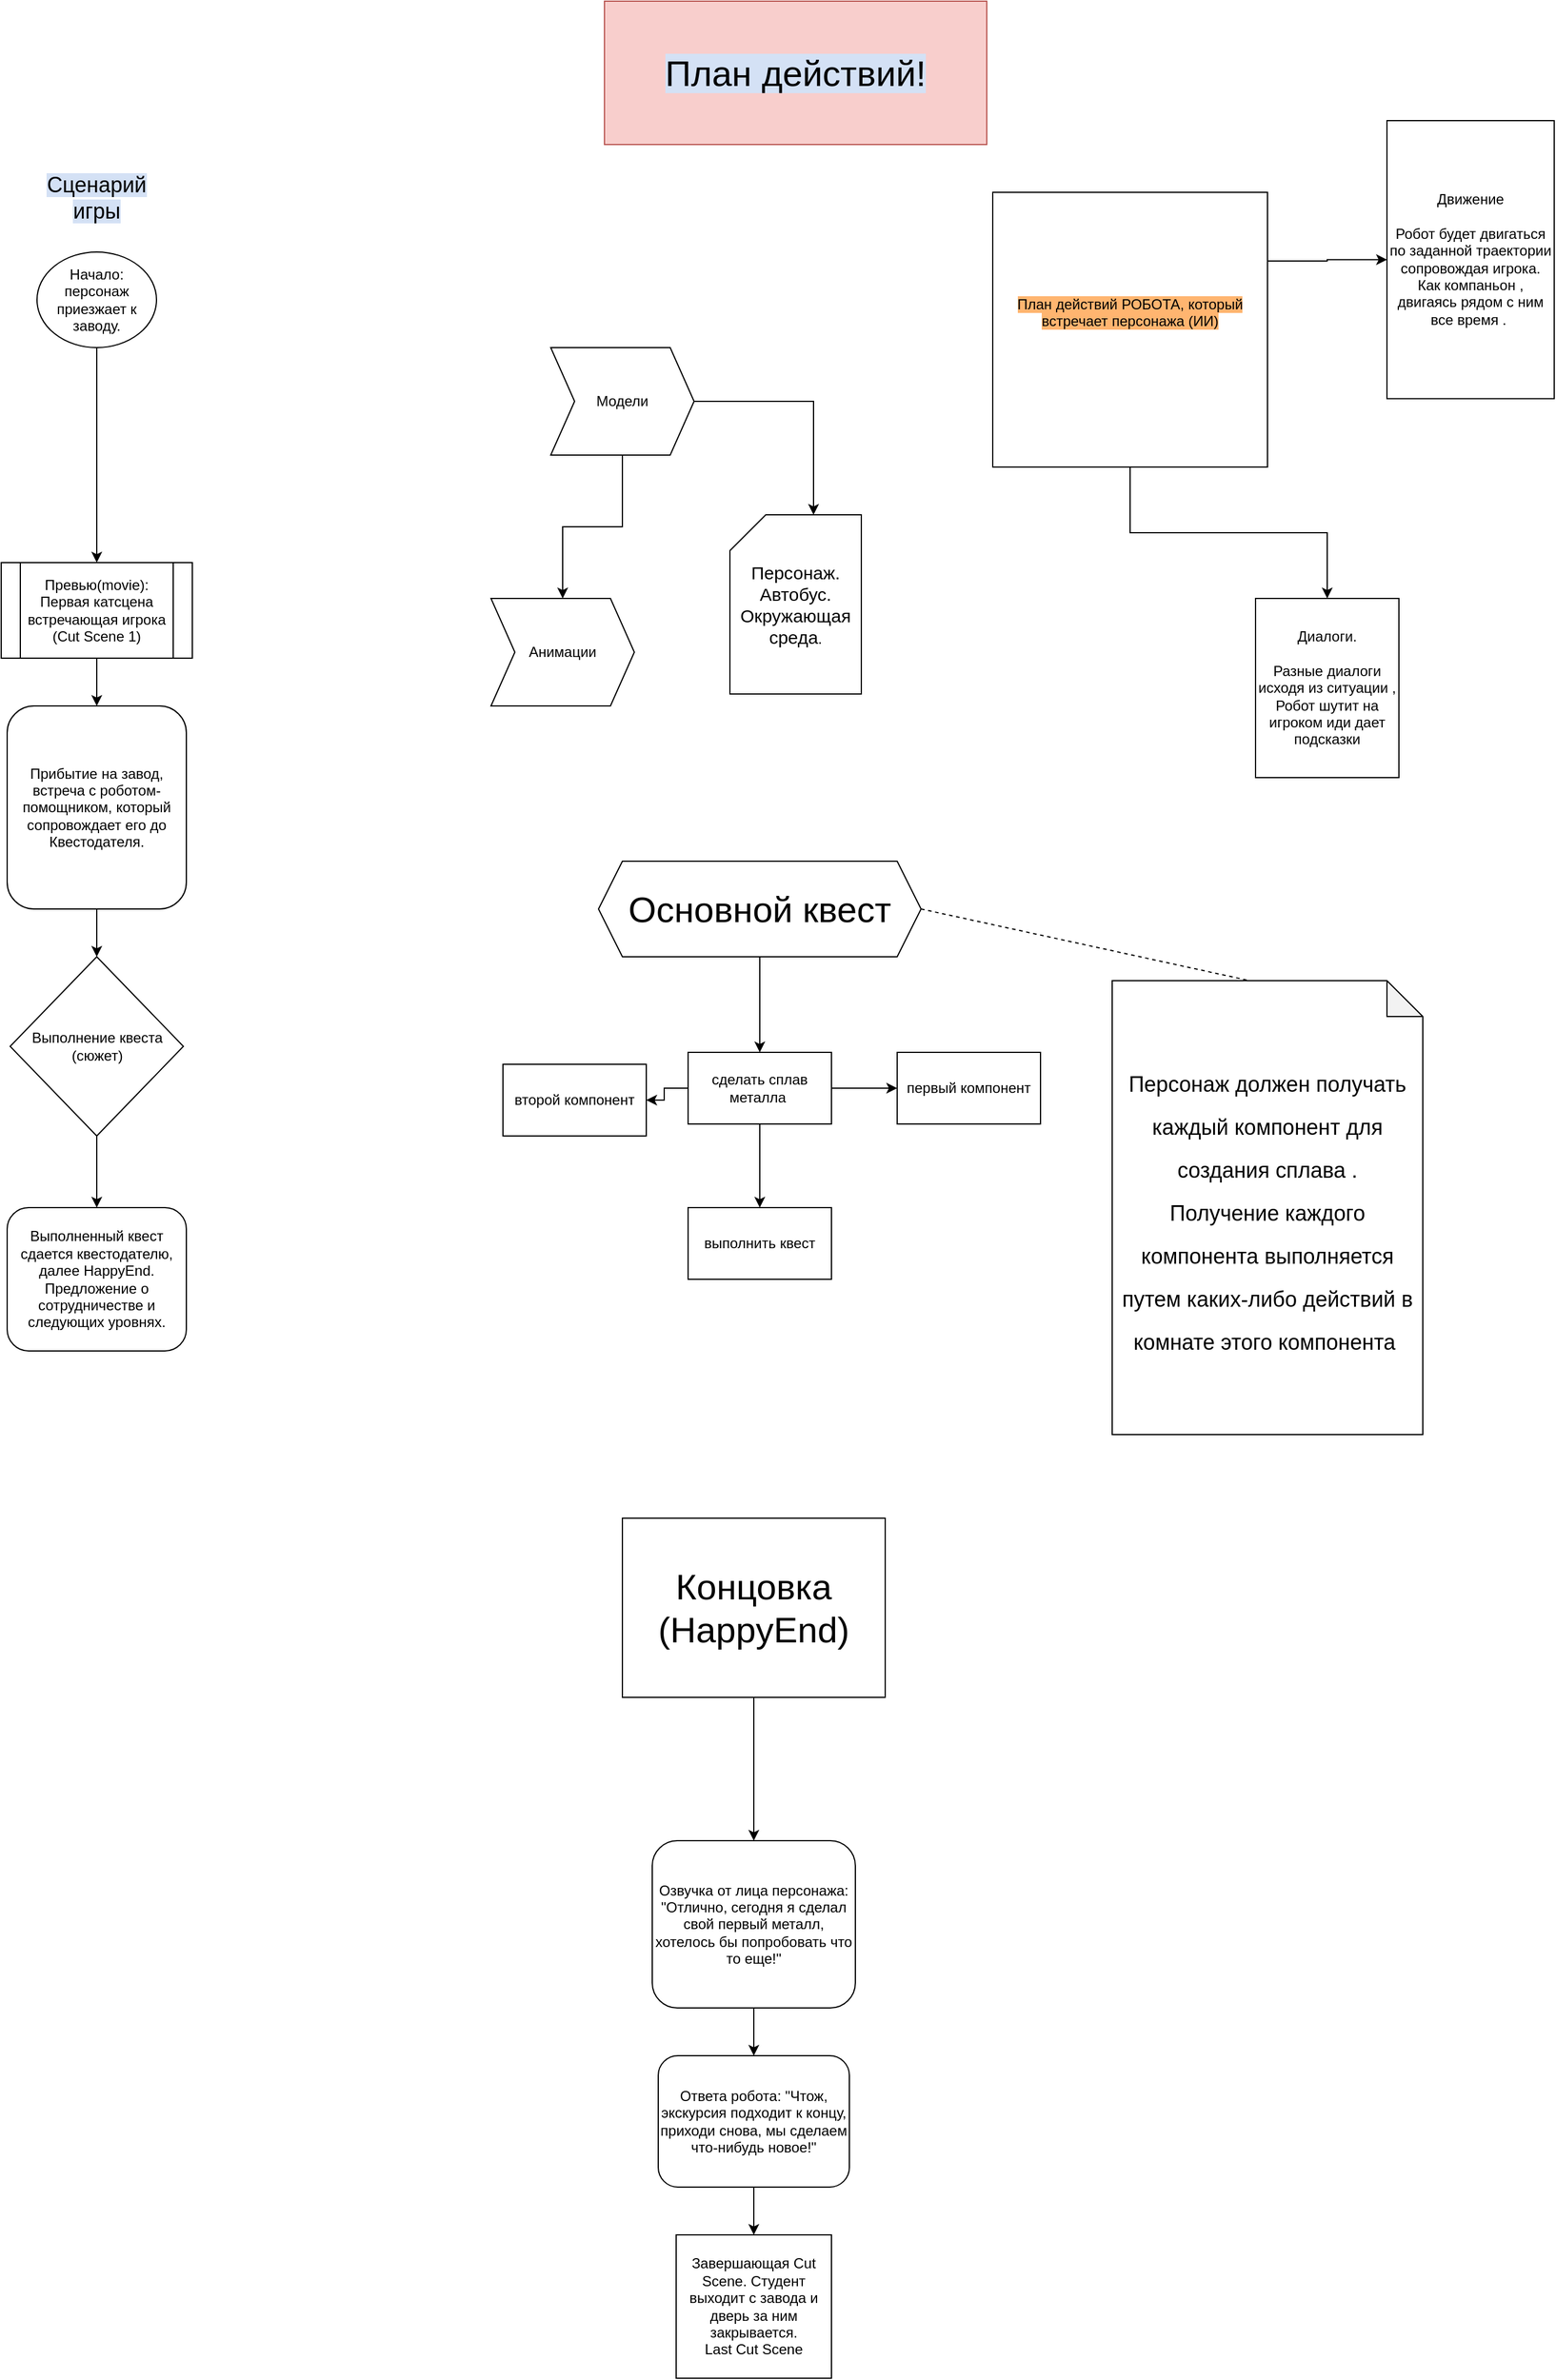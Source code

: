 <mxfile version="13.7.3" type="github">
  <diagram id="EAE0AJFJz3zD23Vq8FGM" name="Page-1">
    <mxGraphModel dx="1221" dy="1794" grid="1" gridSize="10" guides="1" tooltips="1" connect="1" arrows="1" fold="1" page="1" pageScale="1" pageWidth="827" pageHeight="1169" math="0" shadow="0">
      <root>
        <mxCell id="0" />
        <mxCell id="1" parent="0" />
        <mxCell id="sezRcTtWhXjSAXopnoHD-24" value="Анимации" style="shape=step;perimeter=stepPerimeter;whiteSpace=wrap;html=1;fixedSize=1;size=20;rotation=0;" vertex="1" parent="1">
          <mxGeometry x="580" y="340" width="120" height="90" as="geometry" />
        </mxCell>
        <mxCell id="sezRcTtWhXjSAXopnoHD-4" value="&lt;font style=&quot;font-size: 18px ; background-color: rgb(212 , 225 , 245)&quot;&gt;Сценарий игры&lt;/font&gt;" style="text;html=1;strokeColor=none;fillColor=none;align=center;verticalAlign=middle;whiteSpace=wrap;rounded=0;" vertex="1" parent="1">
          <mxGeometry x="190" y="-20" width="120" height="50" as="geometry" />
        </mxCell>
        <mxCell id="sezRcTtWhXjSAXopnoHD-30" style="edgeStyle=orthogonalEdgeStyle;rounded=0;orthogonalLoop=1;jettySize=auto;html=1;" edge="1" parent="1" source="sezRcTtWhXjSAXopnoHD-5">
          <mxGeometry relative="1" as="geometry">
            <mxPoint x="250" y="310" as="targetPoint" />
          </mxGeometry>
        </mxCell>
        <mxCell id="sezRcTtWhXjSAXopnoHD-5" value="Начало:&lt;br&gt;персонаж приезжает к заводу." style="ellipse;whiteSpace=wrap;html=1;" vertex="1" parent="1">
          <mxGeometry x="200" y="50" width="100" height="80" as="geometry" />
        </mxCell>
        <mxCell id="sezRcTtWhXjSAXopnoHD-37" style="edgeStyle=orthogonalEdgeStyle;rounded=0;orthogonalLoop=1;jettySize=auto;html=1;entryX=0;entryY=0;entryDx=70;entryDy=0;entryPerimeter=0;" edge="1" parent="1" source="sezRcTtWhXjSAXopnoHD-11" target="sezRcTtWhXjSAXopnoHD-22">
          <mxGeometry relative="1" as="geometry" />
        </mxCell>
        <mxCell id="sezRcTtWhXjSAXopnoHD-39" style="edgeStyle=orthogonalEdgeStyle;rounded=0;orthogonalLoop=1;jettySize=auto;html=1;entryX=0.5;entryY=0;entryDx=0;entryDy=0;" edge="1" parent="1" source="sezRcTtWhXjSAXopnoHD-11" target="sezRcTtWhXjSAXopnoHD-24">
          <mxGeometry relative="1" as="geometry" />
        </mxCell>
        <mxCell id="sezRcTtWhXjSAXopnoHD-11" value="Модели" style="shape=step;perimeter=stepPerimeter;whiteSpace=wrap;html=1;fixedSize=1;size=20;" vertex="1" parent="1">
          <mxGeometry x="630" y="130" width="120" height="90" as="geometry" />
        </mxCell>
        <mxCell id="sezRcTtWhXjSAXopnoHD-22" value="&lt;font style=&quot;font-size: 15px&quot;&gt;Персонаж.&lt;br&gt;Автобус.&lt;br&gt;Окружающая среда&lt;/font&gt;.&lt;br&gt;" style="shape=card;whiteSpace=wrap;html=1;" vertex="1" parent="1">
          <mxGeometry x="780" y="270" width="110" height="150" as="geometry" />
        </mxCell>
        <mxCell id="sezRcTtWhXjSAXopnoHD-69" style="edgeStyle=orthogonalEdgeStyle;rounded=0;orthogonalLoop=1;jettySize=auto;html=1;fontSize=30;" edge="1" parent="1" source="sezRcTtWhXjSAXopnoHD-31" target="sezRcTtWhXjSAXopnoHD-70">
          <mxGeometry relative="1" as="geometry">
            <mxPoint x="250" y="460" as="targetPoint" />
          </mxGeometry>
        </mxCell>
        <mxCell id="sezRcTtWhXjSAXopnoHD-31" value="Превью(movie):&lt;br&gt;Первая катсцена встречающая игрока&lt;br&gt;(Cut Scene 1)" style="shape=process;whiteSpace=wrap;html=1;backgroundOutline=1;" vertex="1" parent="1">
          <mxGeometry x="170" y="310" width="160" height="80" as="geometry" />
        </mxCell>
        <mxCell id="sezRcTtWhXjSAXopnoHD-36" value="&lt;font style=&quot;font-size: 30px; background-color: rgb(212, 225, 245);&quot;&gt;План действий!&lt;br style=&quot;font-size: 30px;&quot;&gt;&lt;/font&gt;" style="text;html=1;align=center;verticalAlign=middle;whiteSpace=wrap;rounded=0;fontSize=30;fillColor=#f8cecc;strokeColor=#b85450;" vertex="1" parent="1">
          <mxGeometry x="675" y="-160" width="320" height="120" as="geometry" />
        </mxCell>
        <mxCell id="sezRcTtWhXjSAXopnoHD-41" style="edgeStyle=orthogonalEdgeStyle;rounded=0;orthogonalLoop=1;jettySize=auto;html=1;exitX=1;exitY=0.25;exitDx=0;exitDy=0;" edge="1" parent="1" source="sezRcTtWhXjSAXopnoHD-40" target="sezRcTtWhXjSAXopnoHD-42">
          <mxGeometry relative="1" as="geometry">
            <mxPoint x="1380" y="57.235" as="targetPoint" />
          </mxGeometry>
        </mxCell>
        <mxCell id="sezRcTtWhXjSAXopnoHD-43" style="edgeStyle=orthogonalEdgeStyle;rounded=0;orthogonalLoop=1;jettySize=auto;html=1;" edge="1" parent="1" source="sezRcTtWhXjSAXopnoHD-40" target="sezRcTtWhXjSAXopnoHD-44">
          <mxGeometry relative="1" as="geometry">
            <mxPoint x="1280" y="370" as="targetPoint" />
          </mxGeometry>
        </mxCell>
        <mxCell id="sezRcTtWhXjSAXopnoHD-40" value="&lt;span style=&quot;background-color: rgb(255 , 181 , 112)&quot;&gt;План действий РОБОТА, который встречает персонажа (ИИ)&lt;br&gt;&lt;br&gt;&lt;br&gt;&lt;/span&gt;" style="whiteSpace=wrap;html=1;aspect=fixed;" vertex="1" parent="1">
          <mxGeometry x="1000" width="230" height="230" as="geometry" />
        </mxCell>
        <mxCell id="sezRcTtWhXjSAXopnoHD-42" value="Движение&lt;br&gt;&lt;br&gt;Робот будет двигаться по заданной траектории сопровождая игрока. Как компаньон , двигаясь рядом с ним все время .&amp;nbsp;" style="rounded=0;whiteSpace=wrap;html=1;" vertex="1" parent="1">
          <mxGeometry x="1330" y="-60" width="140" height="232.76" as="geometry" />
        </mxCell>
        <mxCell id="sezRcTtWhXjSAXopnoHD-44" value="Диалоги.&lt;br&gt;&lt;br&gt;Разные диалоги исходя из ситуации , Робот шутит на игроком иди дает подсказки" style="rounded=0;whiteSpace=wrap;html=1;" vertex="1" parent="1">
          <mxGeometry x="1220" y="340" width="120" height="150" as="geometry" />
        </mxCell>
        <mxCell id="sezRcTtWhXjSAXopnoHD-50" style="edgeStyle=orthogonalEdgeStyle;rounded=0;orthogonalLoop=1;jettySize=auto;html=1;fontSize=30;" edge="1" parent="1" source="sezRcTtWhXjSAXopnoHD-48" target="sezRcTtWhXjSAXopnoHD-51">
          <mxGeometry relative="1" as="geometry">
            <mxPoint x="805" y="750" as="targetPoint" />
          </mxGeometry>
        </mxCell>
        <mxCell id="sezRcTtWhXjSAXopnoHD-48" value="Основной квест" style="shape=hexagon;perimeter=hexagonPerimeter2;whiteSpace=wrap;html=1;fixedSize=1;fontSize=30;" vertex="1" parent="1">
          <mxGeometry x="670" y="560" width="270" height="80" as="geometry" />
        </mxCell>
        <mxCell id="sezRcTtWhXjSAXopnoHD-52" style="edgeStyle=orthogonalEdgeStyle;rounded=0;orthogonalLoop=1;jettySize=auto;html=1;fontSize=30;" edge="1" parent="1" source="sezRcTtWhXjSAXopnoHD-51" target="sezRcTtWhXjSAXopnoHD-54">
          <mxGeometry relative="1" as="geometry">
            <mxPoint x="980" y="750" as="targetPoint" />
          </mxGeometry>
        </mxCell>
        <mxCell id="sezRcTtWhXjSAXopnoHD-55" style="edgeStyle=orthogonalEdgeStyle;rounded=0;orthogonalLoop=1;jettySize=auto;html=1;fontSize=30;" edge="1" parent="1" source="sezRcTtWhXjSAXopnoHD-51" target="sezRcTtWhXjSAXopnoHD-56">
          <mxGeometry relative="1" as="geometry">
            <mxPoint x="650" y="760" as="targetPoint" />
          </mxGeometry>
        </mxCell>
        <mxCell id="sezRcTtWhXjSAXopnoHD-57" style="edgeStyle=orthogonalEdgeStyle;rounded=0;orthogonalLoop=1;jettySize=auto;html=1;fontSize=30;" edge="1" parent="1" source="sezRcTtWhXjSAXopnoHD-51" target="sezRcTtWhXjSAXopnoHD-58">
          <mxGeometry relative="1" as="geometry">
            <mxPoint x="805" y="880" as="targetPoint" />
          </mxGeometry>
        </mxCell>
        <mxCell id="sezRcTtWhXjSAXopnoHD-51" value="сделать сплав металла&amp;nbsp;" style="rounded=0;whiteSpace=wrap;html=1;" vertex="1" parent="1">
          <mxGeometry x="745" y="720" width="120" height="60" as="geometry" />
        </mxCell>
        <mxCell id="sezRcTtWhXjSAXopnoHD-54" value="первый компонент" style="rounded=0;whiteSpace=wrap;html=1;" vertex="1" parent="1">
          <mxGeometry x="920" y="720" width="120" height="60" as="geometry" />
        </mxCell>
        <mxCell id="sezRcTtWhXjSAXopnoHD-56" value="второй компонент" style="rounded=0;whiteSpace=wrap;html=1;" vertex="1" parent="1">
          <mxGeometry x="590" y="730" width="120" height="60" as="geometry" />
        </mxCell>
        <mxCell id="sezRcTtWhXjSAXopnoHD-58" value="выполнить квест&lt;br&gt;" style="rounded=0;whiteSpace=wrap;html=1;" vertex="1" parent="1">
          <mxGeometry x="745" y="850" width="120" height="60" as="geometry" />
        </mxCell>
        <mxCell id="sezRcTtWhXjSAXopnoHD-59" value="&lt;span style=&quot;font-size: 18px&quot;&gt;Персонаж должен получать каждый компонент для создания сплава .&lt;br&gt;Получение каждого компонента выполняется путем каких-либо действий в комнате этого компонента&amp;nbsp;&lt;br&gt;&lt;/span&gt;" style="shape=note;whiteSpace=wrap;html=1;backgroundOutline=1;darkOpacity=0.05;fontSize=30;" vertex="1" parent="1">
          <mxGeometry x="1100" y="660" width="260" height="380" as="geometry" />
        </mxCell>
        <mxCell id="sezRcTtWhXjSAXopnoHD-67" value="" style="endArrow=none;dashed=1;html=1;fontSize=30;entryX=0;entryY=0;entryDx=115;entryDy=0;entryPerimeter=0;" edge="1" parent="1" target="sezRcTtWhXjSAXopnoHD-59">
          <mxGeometry width="50" height="50" relative="1" as="geometry">
            <mxPoint x="940" y="600" as="sourcePoint" />
            <mxPoint x="990" y="550" as="targetPoint" />
          </mxGeometry>
        </mxCell>
        <mxCell id="sezRcTtWhXjSAXopnoHD-71" style="edgeStyle=orthogonalEdgeStyle;rounded=0;orthogonalLoop=1;jettySize=auto;html=1;fontSize=30;" edge="1" parent="1" source="sezRcTtWhXjSAXopnoHD-70" target="sezRcTtWhXjSAXopnoHD-72">
          <mxGeometry relative="1" as="geometry">
            <mxPoint x="250" y="660" as="targetPoint" />
          </mxGeometry>
        </mxCell>
        <mxCell id="sezRcTtWhXjSAXopnoHD-70" value="Прибытие на завод, встреча с роботом-помощником, который сопровождает его до Квестодателя." style="rounded=1;whiteSpace=wrap;html=1;" vertex="1" parent="1">
          <mxGeometry x="175" y="430" width="150" height="170" as="geometry" />
        </mxCell>
        <mxCell id="sezRcTtWhXjSAXopnoHD-73" style="edgeStyle=orthogonalEdgeStyle;rounded=0;orthogonalLoop=1;jettySize=auto;html=1;fontSize=30;" edge="1" parent="1" source="sezRcTtWhXjSAXopnoHD-72" target="sezRcTtWhXjSAXopnoHD-74">
          <mxGeometry relative="1" as="geometry">
            <mxPoint x="250" y="870" as="targetPoint" />
          </mxGeometry>
        </mxCell>
        <mxCell id="sezRcTtWhXjSAXopnoHD-72" value="Выполнение квеста (сюжет)" style="rhombus;whiteSpace=wrap;html=1;" vertex="1" parent="1">
          <mxGeometry x="177.5" y="640" width="145" height="150" as="geometry" />
        </mxCell>
        <mxCell id="sezRcTtWhXjSAXopnoHD-74" value="Выполненный квест сдается квестодателю, далее HappyEnd.&lt;br&gt;Предложение о сотрудничестве и следующих уровнях." style="rounded=1;whiteSpace=wrap;html=1;" vertex="1" parent="1">
          <mxGeometry x="175" y="850" width="150" height="120" as="geometry" />
        </mxCell>
        <mxCell id="sezRcTtWhXjSAXopnoHD-77" style="edgeStyle=orthogonalEdgeStyle;rounded=0;orthogonalLoop=1;jettySize=auto;html=1;fontSize=30;" edge="1" parent="1" source="sezRcTtWhXjSAXopnoHD-76" target="sezRcTtWhXjSAXopnoHD-78">
          <mxGeometry relative="1" as="geometry">
            <mxPoint x="800" y="1420" as="targetPoint" />
          </mxGeometry>
        </mxCell>
        <mxCell id="sezRcTtWhXjSAXopnoHD-76" value="Концовка (HappyEnd)" style="rounded=0;whiteSpace=wrap;html=1;fontSize=30;" vertex="1" parent="1">
          <mxGeometry x="690" y="1110" width="220" height="150" as="geometry" />
        </mxCell>
        <mxCell id="sezRcTtWhXjSAXopnoHD-80" style="edgeStyle=orthogonalEdgeStyle;rounded=0;orthogonalLoop=1;jettySize=auto;html=1;fontSize=30;" edge="1" parent="1" source="sezRcTtWhXjSAXopnoHD-78" target="sezRcTtWhXjSAXopnoHD-81">
          <mxGeometry relative="1" as="geometry">
            <mxPoint x="800" y="1580" as="targetPoint" />
          </mxGeometry>
        </mxCell>
        <mxCell id="sezRcTtWhXjSAXopnoHD-78" value="Озвучка от лица персонажа: &quot;Отлично, сегодня я сделал свой первый металл, хотелось бы попробовать что то еще!&quot;" style="rounded=1;whiteSpace=wrap;html=1;" vertex="1" parent="1">
          <mxGeometry x="715" y="1380" width="170" height="140" as="geometry" />
        </mxCell>
        <mxCell id="sezRcTtWhXjSAXopnoHD-82" style="edgeStyle=orthogonalEdgeStyle;rounded=0;orthogonalLoop=1;jettySize=auto;html=1;fontSize=30;" edge="1" parent="1" source="sezRcTtWhXjSAXopnoHD-81" target="sezRcTtWhXjSAXopnoHD-83">
          <mxGeometry relative="1" as="geometry">
            <mxPoint x="800" y="1740" as="targetPoint" />
          </mxGeometry>
        </mxCell>
        <mxCell id="sezRcTtWhXjSAXopnoHD-81" value="Ответа робота: &quot;Чтож, экскурсия подходит к концу, приходи снова, мы сделаем что-нибудь новое!&quot;" style="rounded=1;whiteSpace=wrap;html=1;" vertex="1" parent="1">
          <mxGeometry x="720" y="1560" width="160" height="110" as="geometry" />
        </mxCell>
        <mxCell id="sezRcTtWhXjSAXopnoHD-83" value="Завершающая Cut Scene. Студент выходит с завода и дверь за ним закрывается.&lt;br&gt;Last Cut Scene" style="rounded=0;whiteSpace=wrap;html=1;" vertex="1" parent="1">
          <mxGeometry x="735" y="1710" width="130" height="120" as="geometry" />
        </mxCell>
      </root>
    </mxGraphModel>
  </diagram>
</mxfile>
